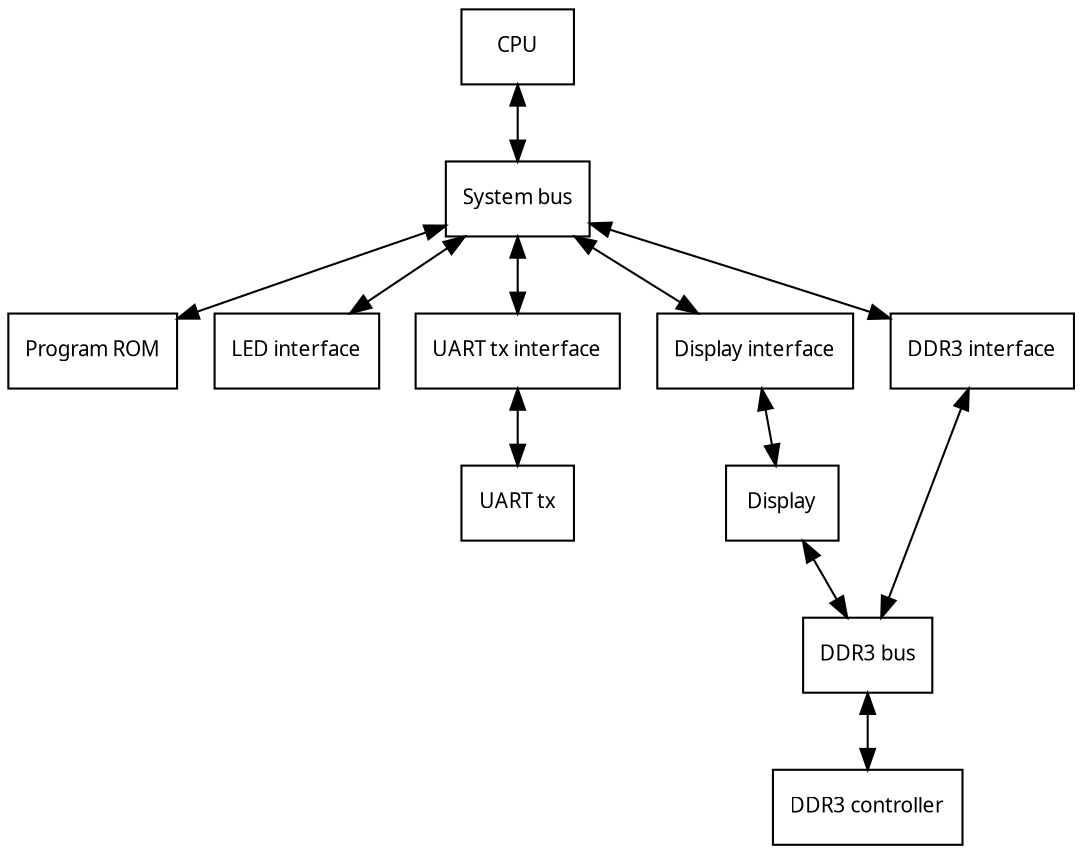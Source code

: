 digraph mem_topology {
    graph [fontsize=10 fontname="Verdana" compound=true];
    node [shape=record fontsize=10 fontname="Verdana"];

    cpu [label="CPU"];
    system_bus [label="System bus"];
    program_rom [label="Program ROM"];
    led_interface [label="LED interface"];
    uart_tx_interface [label="UART tx interface"];

    display_interface [label="Display interface"];

    ddr3_interface [label="DDR3 interface"];

    uart_tx [label="UART tx"];

    display [label="Display"];

    ddr3_bus [label="DDR3 bus"];

    ddr3_controller [label="DDR3 controller"];

    cpu -> system_bus [dir="both"];
    system_bus -> program_rom [dir="both"];
    system_bus -> led_interface [dir="both"];
    system_bus -> uart_tx_interface [dir="both"];
    system_bus -> ddr3_interface [dir="both"];
    system_bus -> display_interface [dir="both"];

    uart_tx_interface -> uart_tx [dir="both"];

    display_interface -> display [dir="both"];

    ddr3_interface -> ddr3_bus [dir="both"];

    display -> ddr3_bus [dir="both"];

    ddr3_bus -> ddr3_controller [dir="both"];

    { rank=same; program_rom led_interface uart_tx_interface display_interface ddr3_interface }
    { rank=same; uart_tx display }
    { rank=same; ddr3_controller }
}
